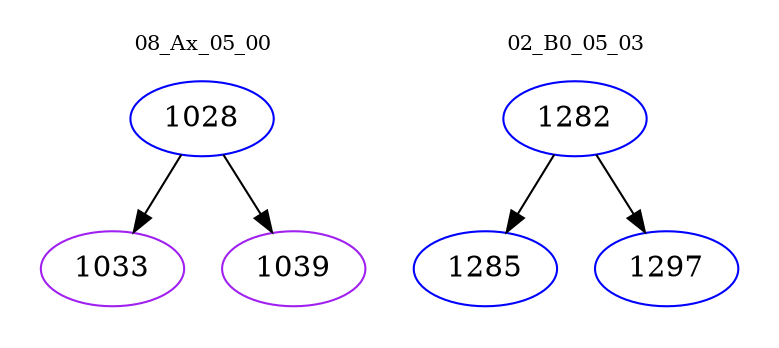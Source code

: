 digraph{
subgraph cluster_0 {
color = white
label = "08_Ax_05_00";
fontsize=10;
T0_1028 [label="1028", color="blue"]
T0_1028 -> T0_1033 [color="black"]
T0_1033 [label="1033", color="purple"]
T0_1028 -> T0_1039 [color="black"]
T0_1039 [label="1039", color="purple"]
}
subgraph cluster_1 {
color = white
label = "02_B0_05_03";
fontsize=10;
T1_1282 [label="1282", color="blue"]
T1_1282 -> T1_1285 [color="black"]
T1_1285 [label="1285", color="blue"]
T1_1282 -> T1_1297 [color="black"]
T1_1297 [label="1297", color="blue"]
}
}

